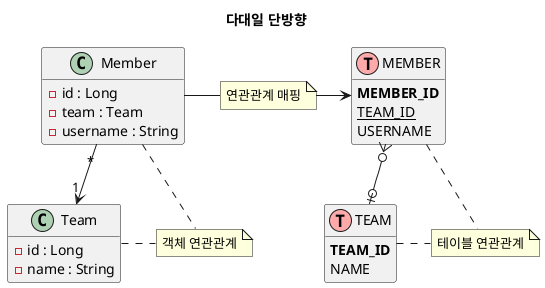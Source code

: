 @startuml

title 다대일 단방향

class Member {
    - id : Long
    - team : Team
    - username : String
}

class Team {
    - id : Long
    - name : String
}

Member "*" --> "1" Team

!define table(x) class x << (T,#FFAAAA) >>
!define primary_key(x) <b>x</b>
!define foreign_key(x) <u>x</u>
hide methods
hide stereotypes

table(MEMBER) {
    primary_key(MEMBER_ID)
    foreign_key(TEAM_ID)
    USERNAME
}

table(TEAM) {
    primary_key(TEAM_ID)
    NAME
}

MEMBER }o--o| TEAM

note "연관관계 매핑" as N0
note "객체 연관관계" as N1
note "테이블 연관관계" as N2

Member - N0
N0 -> MEMBER

Member . N1
Team . N1

MEMBER . N2
TEAM . N2

@enduml
